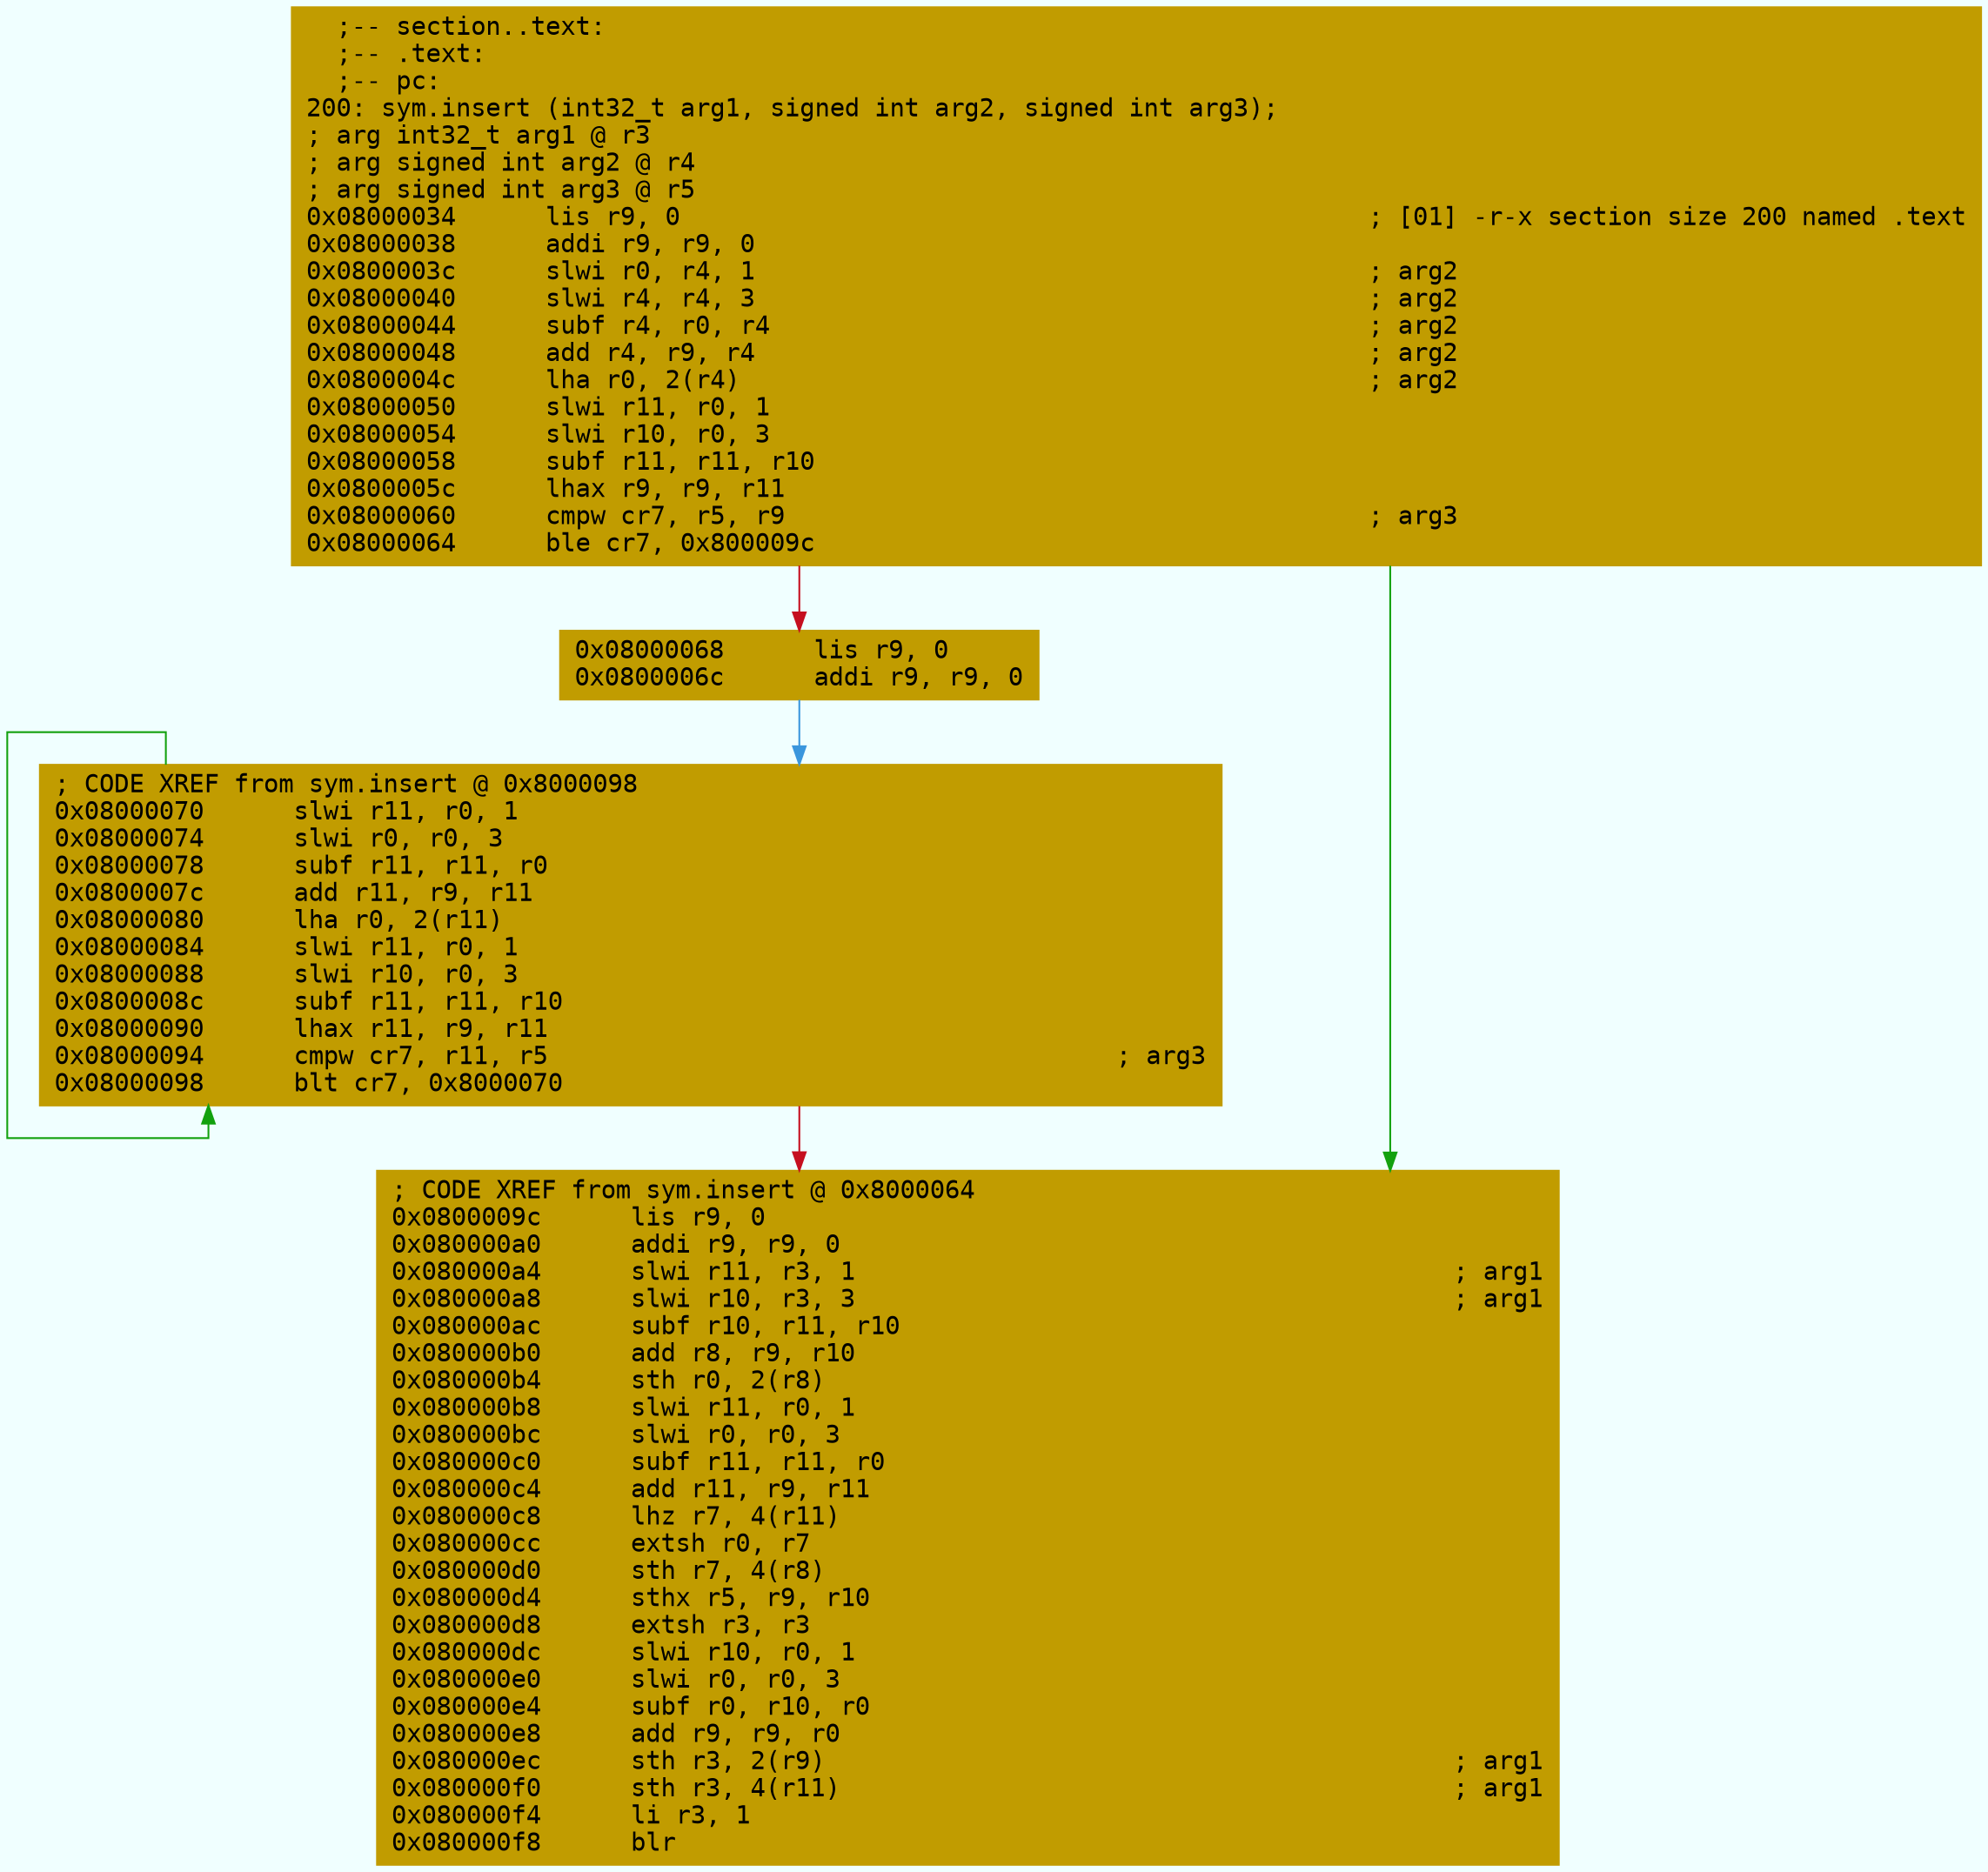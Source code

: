 digraph code {
	graph [bgcolor=azure fontsize=8 fontname="Courier" splines="ortho"];
	node [fillcolor=gray style=filled shape=box];
	edge [arrowhead="normal"];
	"0x08000034" [URL="sym.insert/0x08000034", fillcolor="#c19c00",color="#c19c00", fontname="Courier",label="  ;-- section..text:\l  ;-- .text:\l  ;-- pc:\l200: sym.insert (int32_t arg1, signed int arg2, signed int arg3);\l; arg int32_t arg1 @ r3\l; arg signed int arg2 @ r4\l; arg signed int arg3 @ r5\l0x08000034      lis r9, 0                                              ; [01] -r-x section size 200 named .text\l0x08000038      addi r9, r9, 0\l0x0800003c      slwi r0, r4, 1                                         ; arg2\l0x08000040      slwi r4, r4, 3                                         ; arg2\l0x08000044      subf r4, r0, r4                                        ; arg2\l0x08000048      add r4, r9, r4                                         ; arg2\l0x0800004c      lha r0, 2(r4)                                          ; arg2\l0x08000050      slwi r11, r0, 1\l0x08000054      slwi r10, r0, 3\l0x08000058      subf r11, r11, r10\l0x0800005c      lhax r9, r9, r11\l0x08000060      cmpw cr7, r5, r9                                       ; arg3\l0x08000064      ble cr7, 0x800009c\l"]
	"0x08000068" [URL="sym.insert/0x08000068", fillcolor="#c19c00",color="#c19c00", fontname="Courier",label="0x08000068      lis r9, 0\l0x0800006c      addi r9, r9, 0\l"]
	"0x08000070" [URL="sym.insert/0x08000070", fillcolor="#c19c00",color="#c19c00", fontname="Courier",label="; CODE XREF from sym.insert @ 0x8000098\l0x08000070      slwi r11, r0, 1\l0x08000074      slwi r0, r0, 3\l0x08000078      subf r11, r11, r0\l0x0800007c      add r11, r9, r11\l0x08000080      lha r0, 2(r11)\l0x08000084      slwi r11, r0, 1\l0x08000088      slwi r10, r0, 3\l0x0800008c      subf r11, r11, r10\l0x08000090      lhax r11, r9, r11\l0x08000094      cmpw cr7, r11, r5                                      ; arg3\l0x08000098      blt cr7, 0x8000070\l"]
	"0x0800009c" [URL="sym.insert/0x0800009c", fillcolor="#c19c00",color="#c19c00", fontname="Courier",label="; CODE XREF from sym.insert @ 0x8000064\l0x0800009c      lis r9, 0\l0x080000a0      addi r9, r9, 0\l0x080000a4      slwi r11, r3, 1                                        ; arg1\l0x080000a8      slwi r10, r3, 3                                        ; arg1\l0x080000ac      subf r10, r11, r10\l0x080000b0      add r8, r9, r10\l0x080000b4      sth r0, 2(r8)\l0x080000b8      slwi r11, r0, 1\l0x080000bc      slwi r0, r0, 3\l0x080000c0      subf r11, r11, r0\l0x080000c4      add r11, r9, r11\l0x080000c8      lhz r7, 4(r11)\l0x080000cc      extsh r0, r7\l0x080000d0      sth r7, 4(r8)\l0x080000d4      sthx r5, r9, r10\l0x080000d8      extsh r3, r3\l0x080000dc      slwi r10, r0, 1\l0x080000e0      slwi r0, r0, 3\l0x080000e4      subf r0, r10, r0\l0x080000e8      add r9, r9, r0\l0x080000ec      sth r3, 2(r9)                                          ; arg1\l0x080000f0      sth r3, 4(r11)                                         ; arg1\l0x080000f4      li r3, 1\l0x080000f8      blr\l"]
        "0x08000034" -> "0x0800009c" [color="#13a10e"];
        "0x08000034" -> "0x08000068" [color="#c50f1f"];
        "0x08000068" -> "0x08000070" [color="#3a96dd"];
        "0x08000070" -> "0x08000070" [color="#13a10e"];
        "0x08000070" -> "0x0800009c" [color="#c50f1f"];
}
